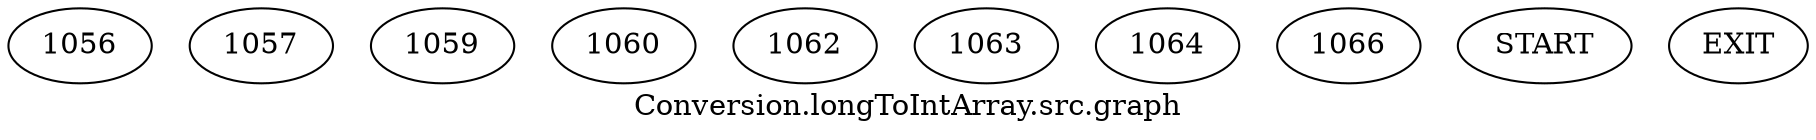 /* --------------------------------------------------- */
/* Generated by Dr. Garbage Control Flow Graph Factory */
/* http://www.drgarbage.com                            */
/* Version: 4.5.0.201508311741                         */
/* Retrieved on: 2020-01-06 14:33:23.719               */
/* --------------------------------------------------- */
digraph "Conversion.longToIntArray.src.graph" {
 graph [label="Conversion.longToIntArray.src.graph"];
 2 [label="1056" ]
 3 [label="1057" ]
 4 [label="1059" ]
 5 [label="1060" ]
 6 [label="1062" ]
 7 [label="1063" ]
 8 [label="1064" ]
 9 [label="1066" ]
 10 [label="START" ]
 11 [label="EXIT" ]
 10  2
 2  3
 2  4
 4  5
 4  6
 8  6
 6  7
 7  8
 6  9
 3  11
 5  11
 9  11
}
